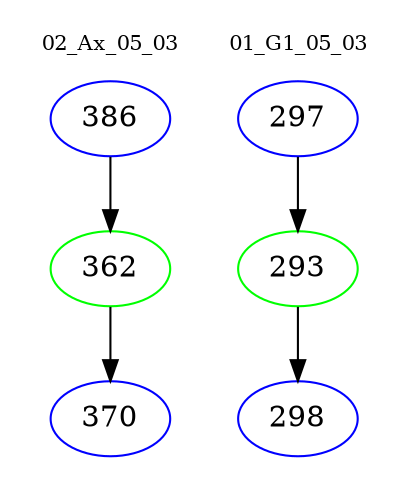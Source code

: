 digraph{
subgraph cluster_0 {
color = white
label = "02_Ax_05_03";
fontsize=10;
T0_386 [label="386", color="blue"]
T0_386 -> T0_362 [color="black"]
T0_362 [label="362", color="green"]
T0_362 -> T0_370 [color="black"]
T0_370 [label="370", color="blue"]
}
subgraph cluster_1 {
color = white
label = "01_G1_05_03";
fontsize=10;
T1_297 [label="297", color="blue"]
T1_297 -> T1_293 [color="black"]
T1_293 [label="293", color="green"]
T1_293 -> T1_298 [color="black"]
T1_298 [label="298", color="blue"]
}
}
